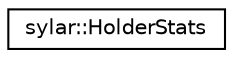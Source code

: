 digraph "类继承关系图"
{
 // LATEX_PDF_SIZE
  edge [fontname="Helvetica",fontsize="10",labelfontname="Helvetica",labelfontsize="10"];
  node [fontname="Helvetica",fontsize="10",shape=record];
  rankdir="LR";
  Node0 [label="sylar::HolderStats",height=0.2,width=0.4,color="black", fillcolor="white", style="filled",URL="$classsylar_1_1HolderStats.html",tooltip=" "];
}
